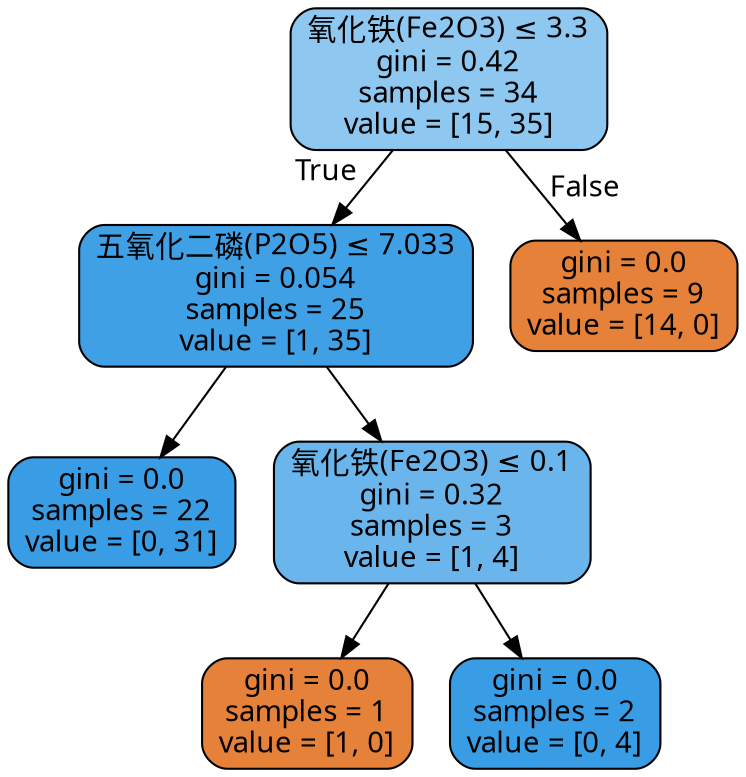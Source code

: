 digraph Tree {
node [shape=box, style="filled, rounded", color="black", fontname="DengXian"] ;
edge [fontname="DengXian"] ;
0 [label=<氧化铁(Fe2O3) &le; 3.3<br/>gini = 0.42<br/>samples = 34<br/>value = [15, 35]>, fillcolor="#8ec7f0"] ;
1 [label=<五氧化二磷(P2O5) &le; 7.033<br/>gini = 0.054<br/>samples = 25<br/>value = [1, 35]>, fillcolor="#3fa0e6"] ;
0 -> 1 [labeldistance=2.5, labelangle=45, headlabel="True"] ;
2 [label=<gini = 0.0<br/>samples = 22<br/>value = [0, 31]>, fillcolor="#399de5"] ;
1 -> 2 ;
3 [label=<氧化铁(Fe2O3) &le; 0.1<br/>gini = 0.32<br/>samples = 3<br/>value = [1, 4]>, fillcolor="#6ab6ec"] ;
1 -> 3 ;
4 [label=<gini = 0.0<br/>samples = 1<br/>value = [1, 0]>, fillcolor="#e58139"] ;
3 -> 4 ;
5 [label=<gini = 0.0<br/>samples = 2<br/>value = [0, 4]>, fillcolor="#399de5"] ;
3 -> 5 ;
6 [label=<gini = 0.0<br/>samples = 9<br/>value = [14, 0]>, fillcolor="#e58139"] ;
0 -> 6 [labeldistance=2.5, labelangle=-45, headlabel="False"] ;
}